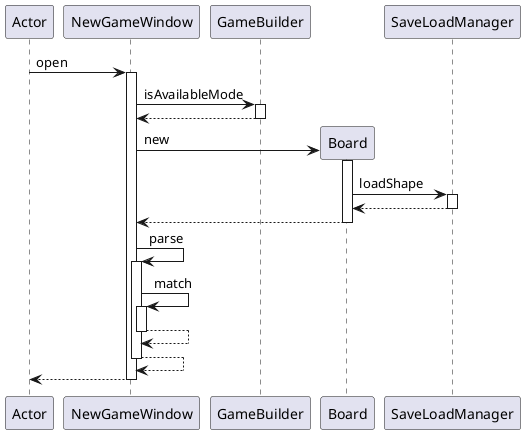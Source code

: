 @startuml
participant Actor
Actor -> NewGameWindow : open
activate NewGameWindow
NewGameWindow -> GameBuilder : isAvailableMode
activate GameBuilder
GameBuilder --> NewGameWindow
deactivate GameBuilder
create Board
NewGameWindow -> Board : new
activate Board
Board -> SaveLoadManager : loadShape
activate SaveLoadManager
SaveLoadManager --> Board
deactivate SaveLoadManager
Board --> NewGameWindow
deactivate Board
NewGameWindow -> NewGameWindow : parse
activate NewGameWindow
NewGameWindow -> NewGameWindow : match
activate NewGameWindow
NewGameWindow --> NewGameWindow
deactivate NewGameWindow
NewGameWindow --> NewGameWindow
deactivate NewGameWindow
return
@enduml